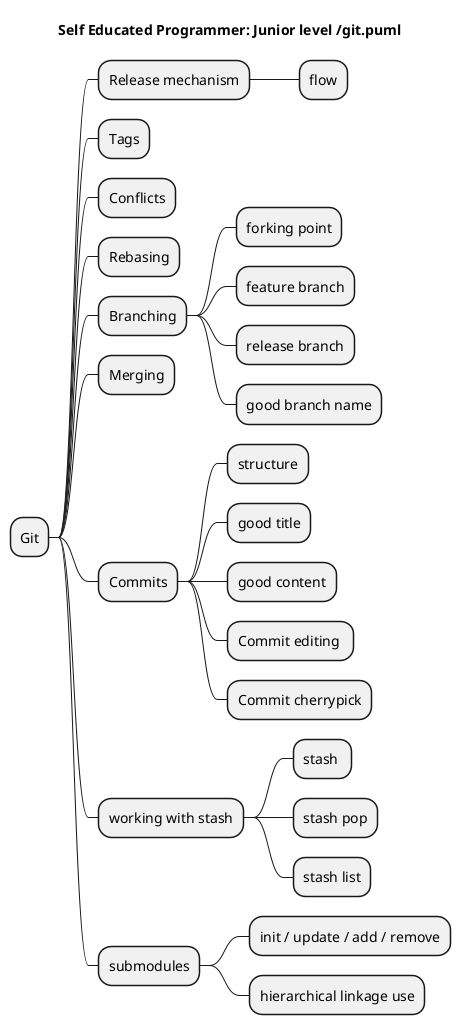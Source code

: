 @startmindmap
title Self Educated Programmer: Junior level /git.puml

* Git
** Release mechanism
*** flow
** Tags
** Conflicts
** Rebasing
** Branching
*** forking point
*** feature branch
*** release branch
*** good branch name
** Merging
** Commits
*** structure
*** good title
*** good content
*** Commit editing 
*** Commit cherrypick
** working with stash
*** stash 
*** stash pop
*** stash list
** submodules
*** init / update / add / remove
*** hierarchical linkage use
@endmindmap
